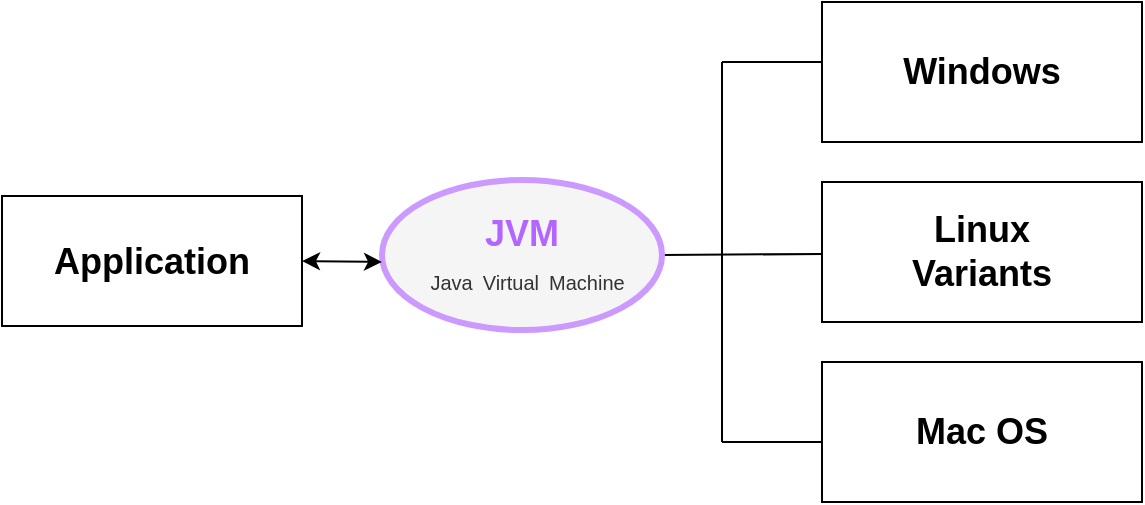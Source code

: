 <mxfile version="20.5.1" type="github">
  <diagram id="prtHgNgQTEPvFCAcTncT" name="Page-1">
    <mxGraphModel dx="871" dy="539" grid="1" gridSize="10" guides="1" tooltips="1" connect="1" arrows="1" fold="1" page="1" pageScale="1" pageWidth="827" pageHeight="1169" math="0" shadow="0">
      <root>
        <mxCell id="0" />
        <mxCell id="1" parent="0" />
        <mxCell id="QVis-9RiKgCkyD4ct44D-2" value="&lt;font style=&quot;font-size: 18px;&quot;&gt;&lt;b&gt;Windows&lt;/b&gt;&lt;/font&gt;" style="rounded=0;whiteSpace=wrap;html=1;" vertex="1" parent="1">
          <mxGeometry x="540" y="100" width="160" height="70" as="geometry" />
        </mxCell>
        <mxCell id="QVis-9RiKgCkyD4ct44D-5" value="&lt;font style=&quot;font-size: 18px;&quot;&gt;&lt;b&gt;Linux&lt;br&gt;Variants&lt;/b&gt;&lt;/font&gt;" style="rounded=0;whiteSpace=wrap;html=1;" vertex="1" parent="1">
          <mxGeometry x="540" y="190" width="160" height="70" as="geometry" />
        </mxCell>
        <mxCell id="QVis-9RiKgCkyD4ct44D-6" value="&lt;span style=&quot;font-size: 18px;&quot;&gt;&lt;b&gt;Mac OS&lt;/b&gt;&lt;/span&gt;" style="rounded=0;whiteSpace=wrap;html=1;" vertex="1" parent="1">
          <mxGeometry x="540" y="280" width="160" height="70" as="geometry" />
        </mxCell>
        <mxCell id="QVis-9RiKgCkyD4ct44D-7" value="" style="endArrow=none;html=1;rounded=0;fontSize=18;" edge="1" parent="1">
          <mxGeometry width="50" height="50" relative="1" as="geometry">
            <mxPoint x="490" y="320" as="sourcePoint" />
            <mxPoint x="490" y="130" as="targetPoint" />
          </mxGeometry>
        </mxCell>
        <mxCell id="QVis-9RiKgCkyD4ct44D-9" value="" style="endArrow=none;html=1;rounded=0;fontSize=18;" edge="1" parent="1">
          <mxGeometry width="50" height="50" relative="1" as="geometry">
            <mxPoint x="490" y="320" as="sourcePoint" />
            <mxPoint x="540" y="320" as="targetPoint" />
          </mxGeometry>
        </mxCell>
        <mxCell id="QVis-9RiKgCkyD4ct44D-10" value="" style="endArrow=none;html=1;rounded=0;fontSize=18;" edge="1" parent="1">
          <mxGeometry width="50" height="50" relative="1" as="geometry">
            <mxPoint x="490" y="130" as="sourcePoint" />
            <mxPoint x="540" y="130" as="targetPoint" />
          </mxGeometry>
        </mxCell>
        <mxCell id="QVis-9RiKgCkyD4ct44D-11" value="" style="endArrow=none;html=1;rounded=0;fontSize=18;exitX=1;exitY=0.5;exitDx=0;exitDy=0;" edge="1" parent="1" source="QVis-9RiKgCkyD4ct44D-12">
          <mxGeometry width="50" height="50" relative="1" as="geometry">
            <mxPoint x="490" y="226" as="sourcePoint" />
            <mxPoint x="540" y="226" as="targetPoint" />
          </mxGeometry>
        </mxCell>
        <mxCell id="QVis-9RiKgCkyD4ct44D-12" value="&lt;font color=&quot;#b266ff&quot;&gt;&lt;b&gt;JVM&lt;/b&gt;&lt;br&gt;&lt;/font&gt;&lt;font style=&quot;font-size: 10px;&quot;&gt;&amp;nbsp; Java&lt;/font&gt; &lt;font style=&quot;font-size: 10px;&quot;&gt;Virtual&lt;/font&gt; &lt;font style=&quot;font-size: 10px;&quot;&gt;Machine&lt;/font&gt;" style="ellipse;whiteSpace=wrap;html=1;fontSize=18;align=center;strokeWidth=3;fillColor=#f5f5f5;fontColor=#333333;strokeColor=#CC99FF;" vertex="1" parent="1">
          <mxGeometry x="320" y="189" width="140" height="75" as="geometry" />
        </mxCell>
        <mxCell id="QVis-9RiKgCkyD4ct44D-15" value="&lt;font style=&quot;font-size: 18px;&quot;&gt;&lt;b&gt;Application&lt;/b&gt;&lt;/font&gt;" style="rounded=0;whiteSpace=wrap;html=1;fontSize=10;" vertex="1" parent="1">
          <mxGeometry x="130" y="197" width="150" height="65" as="geometry" />
        </mxCell>
        <mxCell id="QVis-9RiKgCkyD4ct44D-16" value="" style="endArrow=classic;startArrow=classic;html=1;rounded=0;fontSize=18;exitX=1;exitY=0.5;exitDx=0;exitDy=0;" edge="1" parent="1" source="QVis-9RiKgCkyD4ct44D-15">
          <mxGeometry width="50" height="50" relative="1" as="geometry">
            <mxPoint x="280" y="270" as="sourcePoint" />
            <mxPoint x="320" y="230" as="targetPoint" />
          </mxGeometry>
        </mxCell>
      </root>
    </mxGraphModel>
  </diagram>
</mxfile>
